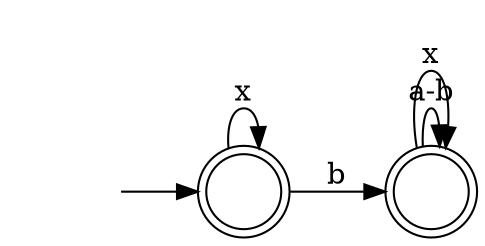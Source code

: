 digraph Automaton {
  rankdir = LR;
  0 [shape=doublecircle,label=""];
  0 -> 0 [label="a-b"]
  0 -> 0 [label="x"]
  1 [shape=doublecircle,label=""];
  initial [shape=plaintext,label=""];
  initial -> 1
  1 -> 1 [label="x"]
  1 -> 0 [label="b"]
}
